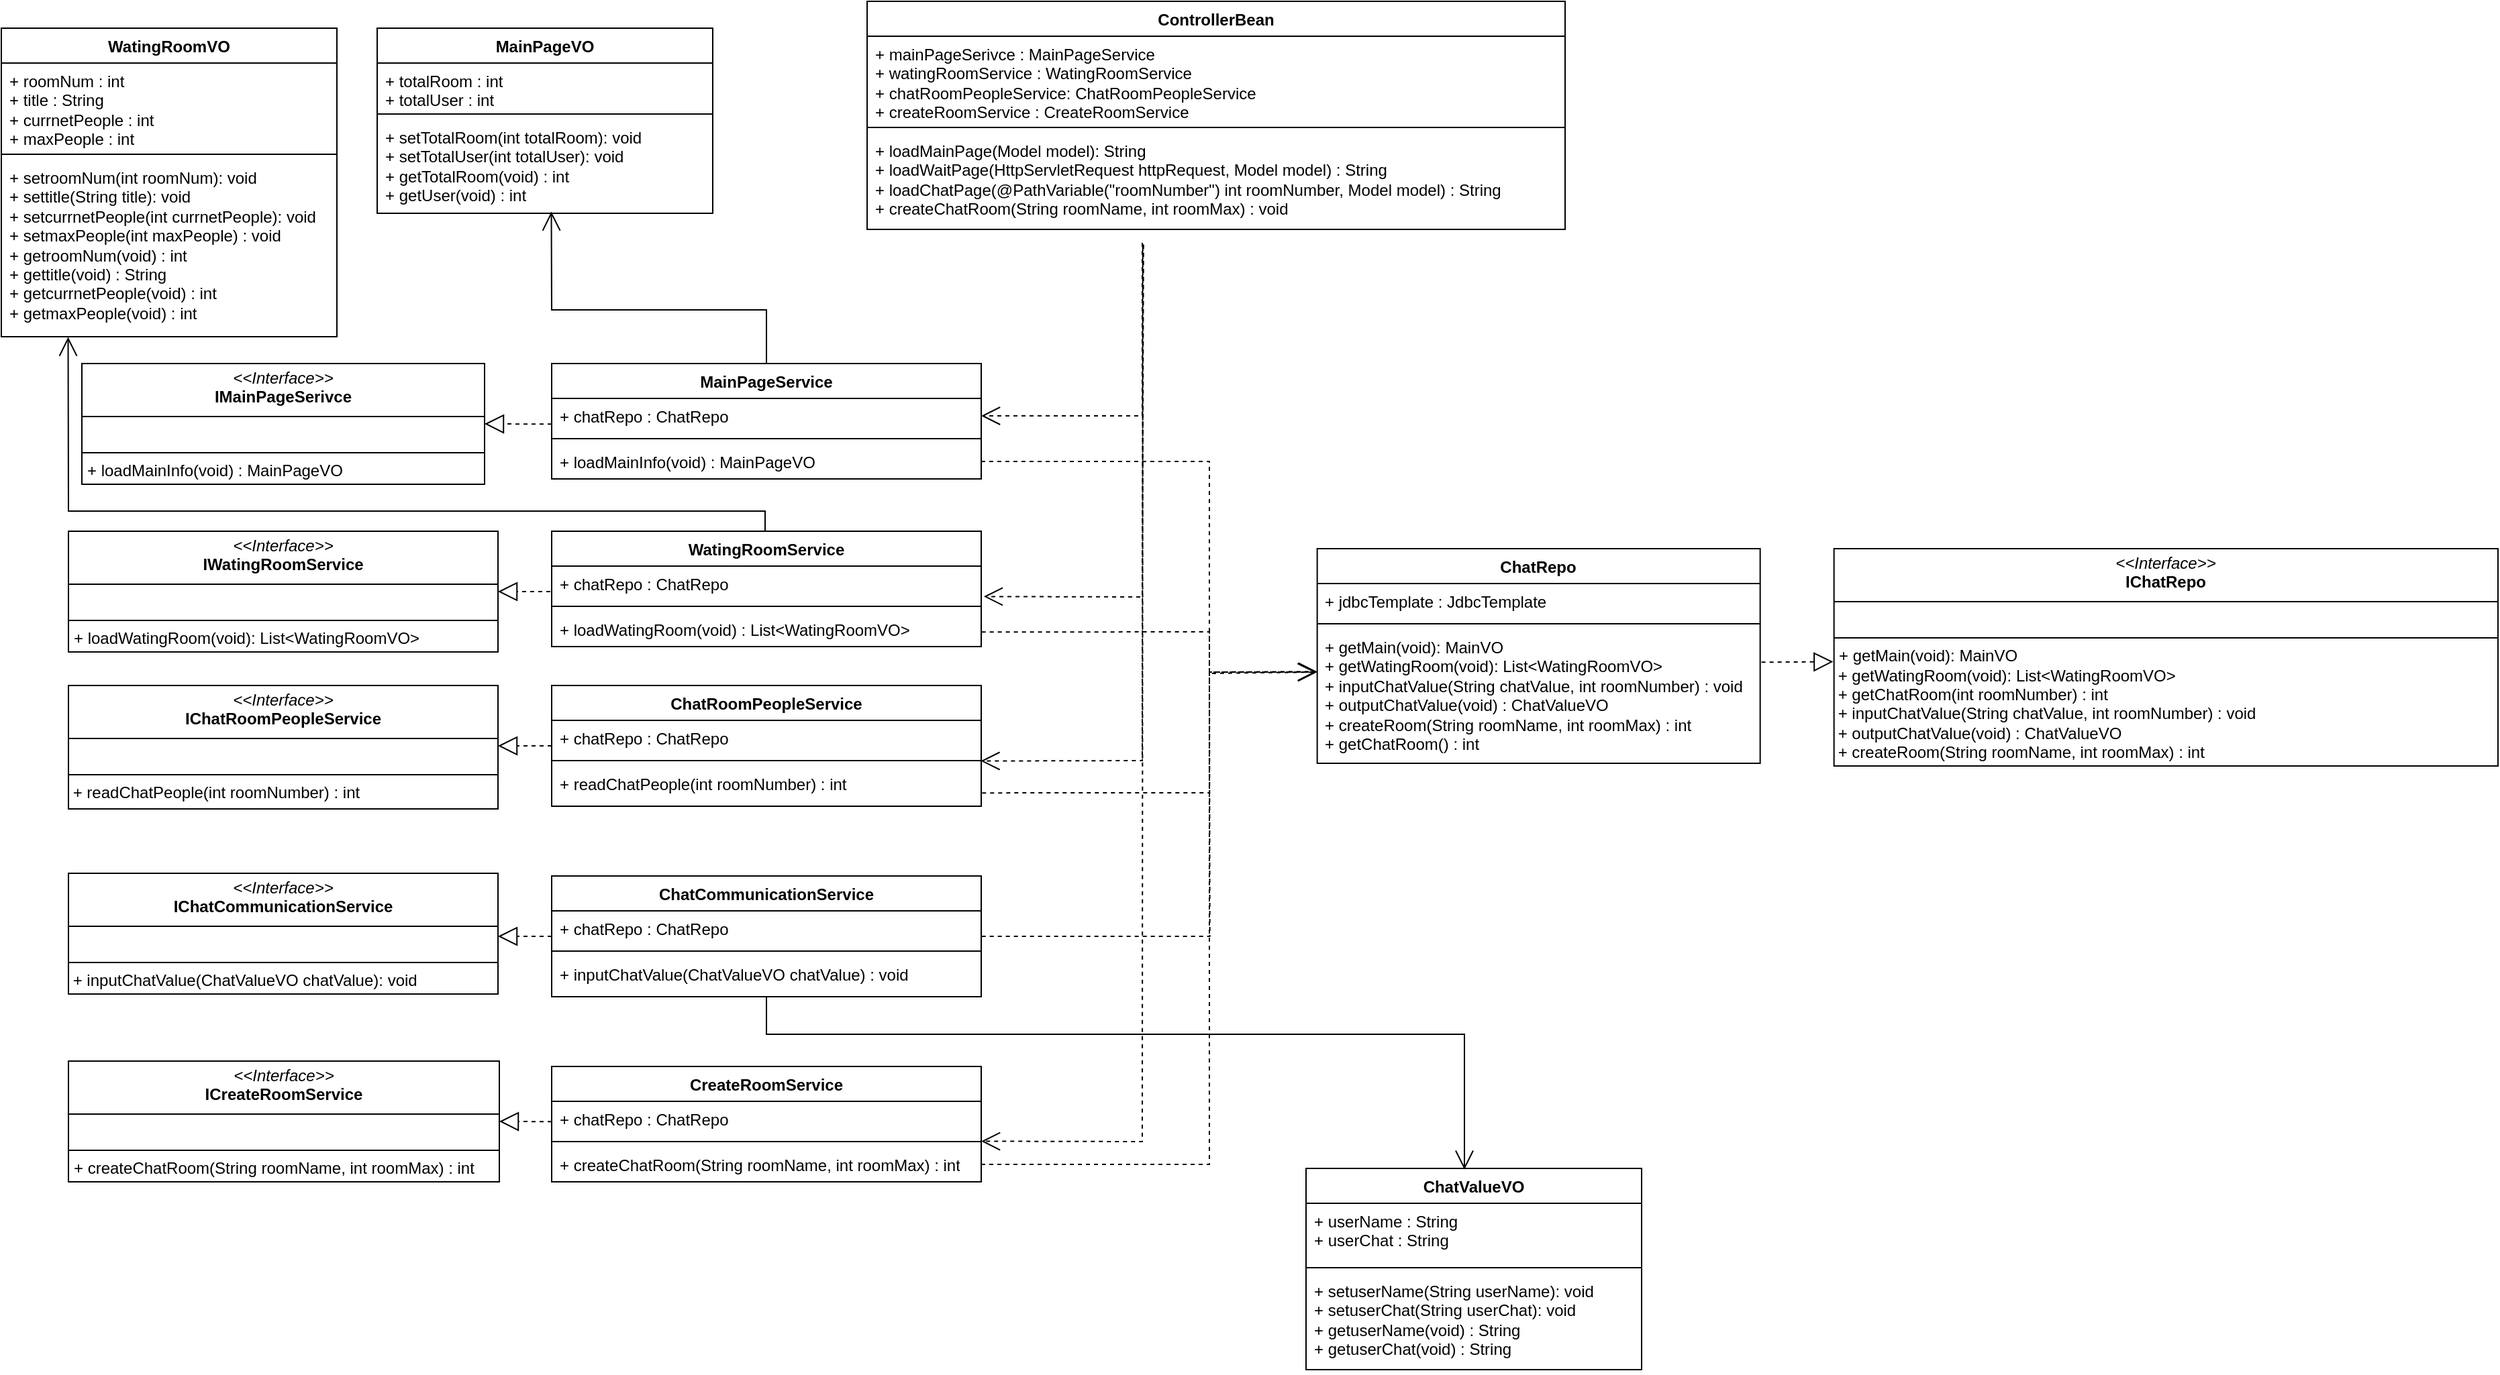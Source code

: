 <mxfile version="24.6.4" type="device">
  <diagram id="X54W6WDpiWwpCvBLdQSt" name="페이지-1">
    <mxGraphModel dx="2626" dy="980" grid="1" gridSize="10" guides="1" tooltips="1" connect="1" arrows="1" fold="1" page="1" pageScale="1" pageWidth="827" pageHeight="1169" math="0" shadow="0">
      <root>
        <mxCell id="0" />
        <mxCell id="1" parent="0" />
        <mxCell id="s_LERoi7OjflqJZzMfnl-5" value="MainPageService" style="swimlane;fontStyle=1;align=center;verticalAlign=top;childLayout=stackLayout;horizontal=1;startSize=26;horizontalStack=0;resizeParent=1;resizeParentMax=0;resizeLast=0;collapsible=1;marginBottom=0;whiteSpace=wrap;html=1;" parent="1" vertex="1">
          <mxGeometry x="-320" y="360" width="320" height="86" as="geometry" />
        </mxCell>
        <mxCell id="s_LERoi7OjflqJZzMfnl-6" value="+ chatRepo : ChatRepo" style="text;strokeColor=none;fillColor=none;align=left;verticalAlign=top;spacingLeft=4;spacingRight=4;overflow=hidden;rotatable=0;points=[[0,0.5],[1,0.5]];portConstraint=eastwest;whiteSpace=wrap;html=1;" parent="s_LERoi7OjflqJZzMfnl-5" vertex="1">
          <mxGeometry y="26" width="320" height="26" as="geometry" />
        </mxCell>
        <mxCell id="s_LERoi7OjflqJZzMfnl-7" value="" style="line;strokeWidth=1;fillColor=none;align=left;verticalAlign=middle;spacingTop=-1;spacingLeft=3;spacingRight=3;rotatable=0;labelPosition=right;points=[];portConstraint=eastwest;strokeColor=inherit;" parent="s_LERoi7OjflqJZzMfnl-5" vertex="1">
          <mxGeometry y="52" width="320" height="8" as="geometry" />
        </mxCell>
        <mxCell id="s_LERoi7OjflqJZzMfnl-8" value="+ loadMainInfo(void) : MainPageVO" style="text;strokeColor=none;fillColor=none;align=left;verticalAlign=top;spacingLeft=4;spacingRight=4;overflow=hidden;rotatable=0;points=[[0,0.5],[1,0.5]];portConstraint=eastwest;whiteSpace=wrap;html=1;" parent="s_LERoi7OjflqJZzMfnl-5" vertex="1">
          <mxGeometry y="60" width="320" height="26" as="geometry" />
        </mxCell>
        <mxCell id="s_LERoi7OjflqJZzMfnl-9" value="MainPageVO" style="swimlane;fontStyle=1;align=center;verticalAlign=top;childLayout=stackLayout;horizontal=1;startSize=26;horizontalStack=0;resizeParent=1;resizeParentMax=0;resizeLast=0;collapsible=1;marginBottom=0;whiteSpace=wrap;html=1;" parent="1" vertex="1">
          <mxGeometry x="-450" y="110" width="250" height="138" as="geometry" />
        </mxCell>
        <mxCell id="s_LERoi7OjflqJZzMfnl-10" value="+ totalRoom : int&lt;div&gt;+ totalUser : int&lt;/div&gt;" style="text;strokeColor=none;fillColor=none;align=left;verticalAlign=top;spacingLeft=4;spacingRight=4;overflow=hidden;rotatable=0;points=[[0,0.5],[1,0.5]];portConstraint=eastwest;whiteSpace=wrap;html=1;" parent="s_LERoi7OjflqJZzMfnl-9" vertex="1">
          <mxGeometry y="26" width="250" height="34" as="geometry" />
        </mxCell>
        <mxCell id="s_LERoi7OjflqJZzMfnl-11" value="" style="line;strokeWidth=1;fillColor=none;align=left;verticalAlign=middle;spacingTop=-1;spacingLeft=3;spacingRight=3;rotatable=0;labelPosition=right;points=[];portConstraint=eastwest;strokeColor=inherit;" parent="s_LERoi7OjflqJZzMfnl-9" vertex="1">
          <mxGeometry y="60" width="250" height="8" as="geometry" />
        </mxCell>
        <mxCell id="s_LERoi7OjflqJZzMfnl-12" value="+ setTotalRoom(int totalRoom): void&lt;div&gt;+ setTotalUser(int totalUser): void&lt;/div&gt;&lt;div&gt;+ getTotalRoom(void) : int&lt;/div&gt;&lt;div&gt;+ getUser(void) : int&lt;br&gt;&lt;/div&gt;" style="text;strokeColor=none;fillColor=none;align=left;verticalAlign=top;spacingLeft=4;spacingRight=4;overflow=hidden;rotatable=0;points=[[0,0.5],[1,0.5]];portConstraint=eastwest;whiteSpace=wrap;html=1;" parent="s_LERoi7OjflqJZzMfnl-9" vertex="1">
          <mxGeometry y="68" width="250" height="70" as="geometry" />
        </mxCell>
        <mxCell id="s_LERoi7OjflqJZzMfnl-22" value="&lt;p style=&quot;margin:0px;margin-top:4px;text-align:center;&quot;&gt;&lt;i&gt;&amp;lt;&amp;lt;Interface&amp;gt;&amp;gt;&lt;/i&gt;&lt;br&gt;&lt;b&gt;IMainPageSerivce&lt;/b&gt;&lt;/p&gt;&lt;hr size=&quot;1&quot; style=&quot;border-style:solid;&quot;&gt;&lt;p style=&quot;margin:0px;margin-left:4px;&quot;&gt;&lt;br&gt;&lt;/p&gt;&lt;hr size=&quot;1&quot; style=&quot;border-style:solid;&quot;&gt;&lt;p style=&quot;margin:0px;margin-left:4px;&quot;&gt;+ loadMainInfo(void) : MainPageVO&lt;br&gt;&lt;/p&gt;" style="verticalAlign=top;align=left;overflow=fill;html=1;whiteSpace=wrap;" parent="1" vertex="1">
          <mxGeometry x="-670" y="360" width="300" height="90" as="geometry" />
        </mxCell>
        <mxCell id="s_LERoi7OjflqJZzMfnl-23" value="" style="endArrow=block;dashed=1;endFill=0;endSize=12;html=1;rounded=0;exitX=0;exitY=0.736;exitDx=0;exitDy=0;exitPerimeter=0;entryX=1;entryY=0.5;entryDx=0;entryDy=0;" parent="1" source="s_LERoi7OjflqJZzMfnl-6" target="s_LERoi7OjflqJZzMfnl-22" edge="1">
          <mxGeometry width="160" relative="1" as="geometry">
            <mxPoint x="-410" y="325" as="sourcePoint" />
            <mxPoint x="-250" y="325" as="targetPoint" />
          </mxGeometry>
        </mxCell>
        <mxCell id="s_LERoi7OjflqJZzMfnl-24" value="WatingRoomService" style="swimlane;fontStyle=1;align=center;verticalAlign=top;childLayout=stackLayout;horizontal=1;startSize=26;horizontalStack=0;resizeParent=1;resizeParentMax=0;resizeLast=0;collapsible=1;marginBottom=0;whiteSpace=wrap;html=1;" parent="1" vertex="1">
          <mxGeometry x="-320" y="485" width="320" height="86" as="geometry" />
        </mxCell>
        <mxCell id="s_LERoi7OjflqJZzMfnl-25" value="+ chatRepo : ChatRepo" style="text;strokeColor=none;fillColor=none;align=left;verticalAlign=top;spacingLeft=4;spacingRight=4;overflow=hidden;rotatable=0;points=[[0,0.5],[1,0.5]];portConstraint=eastwest;whiteSpace=wrap;html=1;" parent="s_LERoi7OjflqJZzMfnl-24" vertex="1">
          <mxGeometry y="26" width="320" height="26" as="geometry" />
        </mxCell>
        <mxCell id="s_LERoi7OjflqJZzMfnl-26" value="" style="line;strokeWidth=1;fillColor=none;align=left;verticalAlign=middle;spacingTop=-1;spacingLeft=3;spacingRight=3;rotatable=0;labelPosition=right;points=[];portConstraint=eastwest;strokeColor=inherit;" parent="s_LERoi7OjflqJZzMfnl-24" vertex="1">
          <mxGeometry y="52" width="320" height="8" as="geometry" />
        </mxCell>
        <mxCell id="s_LERoi7OjflqJZzMfnl-27" value="+ loadWatingRoom(void) : List&amp;lt;WatingRoomVO&amp;gt;" style="text;strokeColor=none;fillColor=none;align=left;verticalAlign=top;spacingLeft=4;spacingRight=4;overflow=hidden;rotatable=0;points=[[0,0.5],[1,0.5]];portConstraint=eastwest;whiteSpace=wrap;html=1;" parent="s_LERoi7OjflqJZzMfnl-24" vertex="1">
          <mxGeometry y="60" width="320" height="26" as="geometry" />
        </mxCell>
        <mxCell id="s_LERoi7OjflqJZzMfnl-28" value="&lt;p style=&quot;margin:0px;margin-top:4px;text-align:center;&quot;&gt;&lt;i&gt;&amp;lt;&amp;lt;Interface&amp;gt;&amp;gt;&lt;/i&gt;&lt;br&gt;&lt;b&gt;I&lt;/b&gt;&lt;span style=&quot;font-weight: 700; background-color: initial;&quot;&gt;WatingRoomService&lt;/span&gt;&lt;/p&gt;&lt;hr size=&quot;1&quot; style=&quot;border-style:solid;&quot;&gt;&lt;p style=&quot;margin:0px;margin-left:4px;&quot;&gt;&lt;br&gt;&lt;/p&gt;&lt;hr size=&quot;1&quot; style=&quot;border-style:solid;&quot;&gt;&lt;p style=&quot;margin:0px;margin-left:4px;&quot;&gt;+ loadWatingRoom(void): List&amp;lt;WatingRoomVO&amp;gt;&lt;br&gt;&lt;/p&gt;" style="verticalAlign=top;align=left;overflow=fill;html=1;whiteSpace=wrap;" parent="1" vertex="1">
          <mxGeometry x="-680" y="485" width="320" height="90" as="geometry" />
        </mxCell>
        <mxCell id="s_LERoi7OjflqJZzMfnl-29" value="" style="endArrow=block;dashed=1;endFill=0;endSize=12;html=1;rounded=0;entryX=1;entryY=0.5;entryDx=0;entryDy=0;" parent="1" target="s_LERoi7OjflqJZzMfnl-28" edge="1">
          <mxGeometry width="160" relative="1" as="geometry">
            <mxPoint x="-321" y="530" as="sourcePoint" />
            <mxPoint x="-250" y="445" as="targetPoint" />
          </mxGeometry>
        </mxCell>
        <mxCell id="s_LERoi7OjflqJZzMfnl-30" value="WatingRoomVO" style="swimlane;fontStyle=1;align=center;verticalAlign=top;childLayout=stackLayout;horizontal=1;startSize=26;horizontalStack=0;resizeParent=1;resizeParentMax=0;resizeLast=0;collapsible=1;marginBottom=0;whiteSpace=wrap;html=1;" parent="1" vertex="1">
          <mxGeometry x="-730" y="110" width="250" height="230" as="geometry" />
        </mxCell>
        <mxCell id="s_LERoi7OjflqJZzMfnl-31" value="+ roomNum : int&lt;div&gt;+ title : String&lt;/div&gt;&lt;div&gt;+ currnetPeople : int&lt;/div&gt;&lt;div&gt;+ maxPeople : int&lt;/div&gt;" style="text;strokeColor=none;fillColor=none;align=left;verticalAlign=top;spacingLeft=4;spacingRight=4;overflow=hidden;rotatable=0;points=[[0,0.5],[1,0.5]];portConstraint=eastwest;whiteSpace=wrap;html=1;" parent="s_LERoi7OjflqJZzMfnl-30" vertex="1">
          <mxGeometry y="26" width="250" height="64" as="geometry" />
        </mxCell>
        <mxCell id="s_LERoi7OjflqJZzMfnl-32" value="" style="line;strokeWidth=1;fillColor=none;align=left;verticalAlign=middle;spacingTop=-1;spacingLeft=3;spacingRight=3;rotatable=0;labelPosition=right;points=[];portConstraint=eastwest;strokeColor=inherit;" parent="s_LERoi7OjflqJZzMfnl-30" vertex="1">
          <mxGeometry y="90" width="250" height="8" as="geometry" />
        </mxCell>
        <mxCell id="s_LERoi7OjflqJZzMfnl-33" value="+ setroomNum(int roomNum): void&lt;div&gt;+ settitle(String title): void&lt;/div&gt;&lt;div&gt;+ setcurrnetPeople(int currnetPeople): void&lt;br&gt;&lt;/div&gt;&lt;div&gt;+ setmaxPeople(int maxPeople) : void&lt;/div&gt;&lt;div&gt;+ getroomNum(void) : int&lt;/div&gt;&lt;div&gt;+ gettitle(void) : String&lt;br&gt;&lt;/div&gt;&lt;div&gt;+ getcurrnetPeople(void) : int&lt;br&gt;&lt;/div&gt;&lt;div&gt;+ getmaxPeople(void) : int&lt;/div&gt;" style="text;strokeColor=none;fillColor=none;align=left;verticalAlign=top;spacingLeft=4;spacingRight=4;overflow=hidden;rotatable=0;points=[[0,0.5],[1,0.5]];portConstraint=eastwest;whiteSpace=wrap;html=1;" parent="s_LERoi7OjflqJZzMfnl-30" vertex="1">
          <mxGeometry y="98" width="250" height="132" as="geometry" />
        </mxCell>
        <mxCell id="s_LERoi7OjflqJZzMfnl-39" value="&lt;p style=&quot;margin:0px;margin-top:4px;text-align:center;&quot;&gt;&lt;i&gt;&amp;lt;&amp;lt;Interface&amp;gt;&amp;gt;&lt;/i&gt;&lt;br&gt;&lt;b&gt;I&lt;/b&gt;&lt;span style=&quot;font-weight: 700; background-color: initial;&quot;&gt;ChatRoomPeopleService&lt;/span&gt;&lt;/p&gt;&lt;hr size=&quot;1&quot; style=&quot;border-style:solid;&quot;&gt;&lt;p style=&quot;margin:0px;margin-left:4px;&quot;&gt;&lt;br&gt;&lt;/p&gt;&lt;hr size=&quot;1&quot; style=&quot;border-style:solid;&quot;&gt;&lt;div&gt;&lt;span style=&quot;background-color: initial;&quot;&gt;&amp;nbsp;+ readChatPeople(int roomNumber) : int&lt;/span&gt;&lt;/div&gt;" style="verticalAlign=top;align=left;overflow=fill;html=1;whiteSpace=wrap;" parent="1" vertex="1">
          <mxGeometry x="-680" y="600" width="320" height="92" as="geometry" />
        </mxCell>
        <mxCell id="s_LERoi7OjflqJZzMfnl-40" value="" style="endArrow=block;dashed=1;endFill=0;endSize=12;html=1;rounded=0;exitX=0;exitY=0.731;exitDx=0;exitDy=0;exitPerimeter=0;" parent="1" edge="1">
          <mxGeometry width="160" relative="1" as="geometry">
            <mxPoint x="-320" y="645.006" as="sourcePoint" />
            <mxPoint x="-360" y="645" as="targetPoint" />
          </mxGeometry>
        </mxCell>
        <mxCell id="s_LERoi7OjflqJZzMfnl-45" value="ChatValueVO" style="swimlane;fontStyle=1;align=center;verticalAlign=top;childLayout=stackLayout;horizontal=1;startSize=26;horizontalStack=0;resizeParent=1;resizeParentMax=0;resizeLast=0;collapsible=1;marginBottom=0;whiteSpace=wrap;html=1;" parent="1" vertex="1">
          <mxGeometry x="242" y="960" width="250" height="150" as="geometry" />
        </mxCell>
        <mxCell id="s_LERoi7OjflqJZzMfnl-46" value="+ userName : String&lt;div&gt;+ userChat : String&lt;/div&gt;" style="text;strokeColor=none;fillColor=none;align=left;verticalAlign=top;spacingLeft=4;spacingRight=4;overflow=hidden;rotatable=0;points=[[0,0.5],[1,0.5]];portConstraint=eastwest;whiteSpace=wrap;html=1;" parent="s_LERoi7OjflqJZzMfnl-45" vertex="1">
          <mxGeometry y="26" width="250" height="44" as="geometry" />
        </mxCell>
        <mxCell id="s_LERoi7OjflqJZzMfnl-47" value="" style="line;strokeWidth=1;fillColor=none;align=left;verticalAlign=middle;spacingTop=-1;spacingLeft=3;spacingRight=3;rotatable=0;labelPosition=right;points=[];portConstraint=eastwest;strokeColor=inherit;" parent="s_LERoi7OjflqJZzMfnl-45" vertex="1">
          <mxGeometry y="70" width="250" height="8" as="geometry" />
        </mxCell>
        <mxCell id="s_LERoi7OjflqJZzMfnl-48" value="+ setuserName(String userName): void&lt;div&gt;+ setuserChat(String userChat): void&lt;br&gt;&lt;/div&gt;&lt;div&gt;+ getuserName(void) : String&lt;/div&gt;&lt;div&gt;+ getuserChat(void) : String&lt;br&gt;&lt;/div&gt;" style="text;strokeColor=none;fillColor=none;align=left;verticalAlign=top;spacingLeft=4;spacingRight=4;overflow=hidden;rotatable=0;points=[[0,0.5],[1,0.5]];portConstraint=eastwest;whiteSpace=wrap;html=1;" parent="s_LERoi7OjflqJZzMfnl-45" vertex="1">
          <mxGeometry y="78" width="250" height="72" as="geometry" />
        </mxCell>
        <mxCell id="s_LERoi7OjflqJZzMfnl-49" value="CreateRoomService" style="swimlane;fontStyle=1;align=center;verticalAlign=top;childLayout=stackLayout;horizontal=1;startSize=26;horizontalStack=0;resizeParent=1;resizeParentMax=0;resizeLast=0;collapsible=1;marginBottom=0;whiteSpace=wrap;html=1;" parent="1" vertex="1">
          <mxGeometry x="-320" y="884" width="320" height="86" as="geometry" />
        </mxCell>
        <mxCell id="s_LERoi7OjflqJZzMfnl-50" value="+ chatRepo : ChatRepo" style="text;strokeColor=none;fillColor=none;align=left;verticalAlign=top;spacingLeft=4;spacingRight=4;overflow=hidden;rotatable=0;points=[[0,0.5],[1,0.5]];portConstraint=eastwest;whiteSpace=wrap;html=1;" parent="s_LERoi7OjflqJZzMfnl-49" vertex="1">
          <mxGeometry y="26" width="320" height="26" as="geometry" />
        </mxCell>
        <mxCell id="s_LERoi7OjflqJZzMfnl-51" value="" style="line;strokeWidth=1;fillColor=none;align=left;verticalAlign=middle;spacingTop=-1;spacingLeft=3;spacingRight=3;rotatable=0;labelPosition=right;points=[];portConstraint=eastwest;strokeColor=inherit;" parent="s_LERoi7OjflqJZzMfnl-49" vertex="1">
          <mxGeometry y="52" width="320" height="8" as="geometry" />
        </mxCell>
        <mxCell id="s_LERoi7OjflqJZzMfnl-52" value="&lt;div style=&quot;text-align: center;&quot;&gt;&lt;span style=&quot;background-color: initial;&quot;&gt;+ createChatRoom(String roomName, int roomMax)&amp;nbsp;&lt;/span&gt;&lt;span style=&quot;background-color: initial;&quot;&gt;: int&lt;/span&gt;&lt;/div&gt;" style="text;strokeColor=none;fillColor=none;align=left;verticalAlign=top;spacingLeft=4;spacingRight=4;overflow=hidden;rotatable=0;points=[[0,0.5],[1,0.5]];portConstraint=eastwest;whiteSpace=wrap;html=1;" parent="s_LERoi7OjflqJZzMfnl-49" vertex="1">
          <mxGeometry y="60" width="320" height="26" as="geometry" />
        </mxCell>
        <mxCell id="s_LERoi7OjflqJZzMfnl-53" value="&lt;p style=&quot;margin:0px;margin-top:4px;text-align:center;&quot;&gt;&lt;i&gt;&amp;lt;&amp;lt;Interface&amp;gt;&amp;gt;&lt;/i&gt;&lt;br&gt;&lt;b&gt;I&lt;/b&gt;&lt;span style=&quot;font-weight: 700; background-color: initial;&quot;&gt;CreateRoomService&lt;/span&gt;&lt;/p&gt;&lt;hr size=&quot;1&quot; style=&quot;border-style:solid;&quot;&gt;&lt;p style=&quot;margin:0px;margin-left:4px;&quot;&gt;&lt;br&gt;&lt;/p&gt;&lt;hr size=&quot;1&quot; style=&quot;border-style:solid;&quot;&gt;&lt;p style=&quot;margin:0px;margin-left:4px;&quot;&gt;&lt;span style=&quot;text-align: center; background-color: initial;&quot;&gt;+ createChatRoom(String roomName, int roomMax)&amp;nbsp;&lt;/span&gt;&lt;span style=&quot;text-align: center; background-color: initial;&quot;&gt;: int&lt;/span&gt;&lt;br&gt;&lt;/p&gt;" style="verticalAlign=top;align=left;overflow=fill;html=1;whiteSpace=wrap;" parent="1" vertex="1">
          <mxGeometry x="-680" y="880" width="321" height="90" as="geometry" />
        </mxCell>
        <mxCell id="s_LERoi7OjflqJZzMfnl-54" value="" style="endArrow=block;dashed=1;endFill=0;endSize=12;html=1;rounded=0;exitX=0;exitY=0.581;exitDx=0;exitDy=0;entryX=1;entryY=0.5;entryDx=0;entryDy=0;exitPerimeter=0;" parent="1" source="s_LERoi7OjflqJZzMfnl-50" target="s_LERoi7OjflqJZzMfnl-53" edge="1">
          <mxGeometry width="160" relative="1" as="geometry">
            <mxPoint x="-320" y="926" as="sourcePoint" />
            <mxPoint x="-249" y="840" as="targetPoint" />
          </mxGeometry>
        </mxCell>
        <mxCell id="s_LERoi7OjflqJZzMfnl-57" value="" style="endArrow=block;dashed=1;endFill=0;endSize=12;html=1;rounded=0;exitX=1.003;exitY=0.274;exitDx=0;exitDy=0;exitPerimeter=0;entryX=-0.002;entryY=0.562;entryDx=0;entryDy=0;entryPerimeter=0;" parent="1" edge="1">
          <mxGeometry width="160" relative="1" as="geometry">
            <mxPoint x="581.32" y="582.66" as="sourcePoint" />
            <mxPoint x="634.688" y="582.3" as="targetPoint" />
          </mxGeometry>
        </mxCell>
        <mxCell id="s_LERoi7OjflqJZzMfnl-59" value="" style="endArrow=open;endSize=12;dashed=1;html=1;rounded=0;entryX=1;entryY=0.5;entryDx=0;entryDy=0;" parent="1" target="s_LERoi7OjflqJZzMfnl-6" edge="1">
          <mxGeometry width="160" relative="1" as="geometry">
            <mxPoint x="120" y="270" as="sourcePoint" />
            <mxPoint x="300" y="460" as="targetPoint" />
            <Array as="points">
              <mxPoint x="120" y="399" />
            </Array>
          </mxGeometry>
        </mxCell>
        <mxCell id="s_LERoi7OjflqJZzMfnl-60" value="" style="endArrow=open;endSize=12;dashed=1;html=1;rounded=0;exitX=0.396;exitY=1.018;exitDx=0;exitDy=0;exitPerimeter=0;entryX=1.006;entryY=0.872;entryDx=0;entryDy=0;entryPerimeter=0;" parent="1" target="s_LERoi7OjflqJZzMfnl-25" edge="1">
          <mxGeometry x="0.571" y="102" width="160" relative="1" as="geometry">
            <mxPoint x="120.92" y="271.476" as="sourcePoint" />
            <mxPoint x="310" y="380" as="targetPoint" />
            <Array as="points">
              <mxPoint x="120" y="534" />
            </Array>
            <mxPoint as="offset" />
          </mxGeometry>
        </mxCell>
        <mxCell id="s_LERoi7OjflqJZzMfnl-61" value="" style="endArrow=open;endSize=12;dashed=1;html=1;rounded=0;entryX=0.999;entryY=1.165;entryDx=0;entryDy=0;entryPerimeter=0;exitX=0.395;exitY=1.01;exitDx=0;exitDy=0;exitPerimeter=0;" parent="1" edge="1">
          <mxGeometry x="0.571" y="102" width="160" relative="1" as="geometry">
            <mxPoint x="120.4" y="270.82" as="sourcePoint" />
            <mxPoint x="-0.32" y="656.29" as="targetPoint" />
            <Array as="points">
              <mxPoint x="120" y="656" />
            </Array>
            <mxPoint as="offset" />
          </mxGeometry>
        </mxCell>
        <mxCell id="s_LERoi7OjflqJZzMfnl-62" value="" style="endArrow=open;endSize=12;dashed=1;html=1;rounded=0;entryX=1;entryY=0.467;entryDx=0;entryDy=0;entryPerimeter=0;exitX=0.395;exitY=1.041;exitDx=0;exitDy=0;exitPerimeter=0;" parent="1" target="s_LERoi7OjflqJZzMfnl-51" edge="1">
          <mxGeometry x="0.571" y="102" width="160" relative="1" as="geometry">
            <mxPoint x="120.4" y="273.362" as="sourcePoint" />
            <mxPoint x="10" y="711" as="targetPoint" />
            <Array as="points">
              <mxPoint x="120" y="940" />
            </Array>
            <mxPoint as="offset" />
          </mxGeometry>
        </mxCell>
        <mxCell id="s_LERoi7OjflqJZzMfnl-63" value="" style="endArrow=open;endSize=12;dashed=1;html=1;rounded=0;exitX=1;exitY=0.5;exitDx=0;exitDy=0;entryX=-0.001;entryY=0.356;entryDx=0;entryDy=0;entryPerimeter=0;" parent="1" source="s_LERoi7OjflqJZzMfnl-8" edge="1">
          <mxGeometry width="160" relative="1" as="geometry">
            <mxPoint x="10" y="610" as="sourcePoint" />
            <mxPoint x="250.0" y="590.04" as="targetPoint" />
            <Array as="points">
              <mxPoint x="170" y="433" />
              <mxPoint x="170" y="591" />
            </Array>
          </mxGeometry>
        </mxCell>
        <mxCell id="s_LERoi7OjflqJZzMfnl-64" value="" style="endArrow=open;endSize=12;dashed=1;html=1;rounded=0;exitX=1.001;exitY=0.583;exitDx=0;exitDy=0;exitPerimeter=0;" parent="1" source="s_LERoi7OjflqJZzMfnl-27" edge="1">
          <mxGeometry width="160" relative="1" as="geometry">
            <mxPoint x="10" y="443" as="sourcePoint" />
            <mxPoint x="250" y="590" as="targetPoint" />
            <Array as="points">
              <mxPoint x="170" y="560" />
              <mxPoint x="170" y="590" />
            </Array>
          </mxGeometry>
        </mxCell>
        <mxCell id="s_LERoi7OjflqJZzMfnl-66" value="" style="endArrow=open;endSize=12;dashed=1;html=1;rounded=0;exitX=1.002;exitY=0.669;exitDx=0;exitDy=0;entryX=0;entryY=0.354;entryDx=0;entryDy=0;entryPerimeter=0;exitPerimeter=0;" parent="1" edge="1">
          <mxGeometry width="160" relative="1" as="geometry">
            <mxPoint x="0.64" y="680.07" as="sourcePoint" />
            <mxPoint x="250.33" y="589.86" as="targetPoint" />
            <Array as="points">
              <mxPoint x="170" y="680" />
              <mxPoint x="170" y="590" />
            </Array>
          </mxGeometry>
        </mxCell>
        <mxCell id="s_LERoi7OjflqJZzMfnl-67" value="" style="endArrow=open;endSize=12;dashed=1;html=1;rounded=0;exitX=1;exitY=0.5;exitDx=0;exitDy=0;" parent="1" source="s_LERoi7OjflqJZzMfnl-52" edge="1">
          <mxGeometry width="160" relative="1" as="geometry">
            <mxPoint x="10" y="690" as="sourcePoint" />
            <mxPoint x="250" y="590" as="targetPoint" />
            <Array as="points">
              <mxPoint x="170" y="957" />
              <mxPoint x="170" y="590" />
            </Array>
          </mxGeometry>
        </mxCell>
        <mxCell id="s_LERoi7OjflqJZzMfnl-68" value="" style="endArrow=open;endFill=1;endSize=12;html=1;rounded=0;exitX=0.5;exitY=0;exitDx=0;exitDy=0;entryX=0.519;entryY=0.983;entryDx=0;entryDy=0;entryPerimeter=0;" parent="1" source="s_LERoi7OjflqJZzMfnl-5" target="s_LERoi7OjflqJZzMfnl-12" edge="1">
          <mxGeometry width="160" relative="1" as="geometry">
            <mxPoint x="-290" y="470" as="sourcePoint" />
            <mxPoint x="-320" y="250" as="targetPoint" />
            <Array as="points">
              <mxPoint x="-160" y="320" />
              <mxPoint x="-320" y="320" />
            </Array>
          </mxGeometry>
        </mxCell>
        <mxCell id="s_LERoi7OjflqJZzMfnl-69" value="" style="endArrow=open;endFill=1;endSize=12;html=1;rounded=0;exitX=0.5;exitY=0;exitDx=0;exitDy=0;entryX=0.199;entryY=1.002;entryDx=0;entryDy=0;entryPerimeter=0;" parent="1" target="s_LERoi7OjflqJZzMfnl-33" edge="1">
          <mxGeometry width="160" relative="1" as="geometry">
            <mxPoint x="-161" y="485" as="sourcePoint" />
            <mxPoint x="-680.75" y="301.122" as="targetPoint" />
            <Array as="points">
              <mxPoint x="-161" y="470" />
              <mxPoint x="-680" y="470" />
            </Array>
          </mxGeometry>
        </mxCell>
        <mxCell id="s_LERoi7OjflqJZzMfnl-72" value="" style="endArrow=open;endFill=1;endSize=12;html=1;rounded=0;entryX=0.472;entryY=0.006;entryDx=0;entryDy=0;entryPerimeter=0;exitX=0.5;exitY=1.016;exitDx=0;exitDy=0;exitPerimeter=0;" parent="1" source="Z93SUmSkzYvUgTziab1I-9" target="s_LERoi7OjflqJZzMfnl-45" edge="1">
          <mxGeometry width="160" relative="1" as="geometry">
            <mxPoint x="-151" y="710" as="sourcePoint" />
            <mxPoint x="209" y="890" as="targetPoint" />
            <Array as="points">
              <mxPoint x="-160" y="860" />
              <mxPoint x="360" y="860" />
            </Array>
          </mxGeometry>
        </mxCell>
        <mxCell id="Z93SUmSkzYvUgTziab1I-6" value="ChatCommunicationService" style="swimlane;fontStyle=1;align=center;verticalAlign=top;childLayout=stackLayout;horizontal=1;startSize=26;horizontalStack=0;resizeParent=1;resizeParentMax=0;resizeLast=0;collapsible=1;marginBottom=0;whiteSpace=wrap;html=1;" parent="1" vertex="1">
          <mxGeometry x="-320" y="742" width="320" height="90" as="geometry" />
        </mxCell>
        <mxCell id="Z93SUmSkzYvUgTziab1I-7" value="+ chatRepo : ChatRepo" style="text;strokeColor=none;fillColor=none;align=left;verticalAlign=top;spacingLeft=4;spacingRight=4;overflow=hidden;rotatable=0;points=[[0,0.5],[1,0.5]];portConstraint=eastwest;whiteSpace=wrap;html=1;" parent="Z93SUmSkzYvUgTziab1I-6" vertex="1">
          <mxGeometry y="26" width="320" height="26" as="geometry" />
        </mxCell>
        <mxCell id="Z93SUmSkzYvUgTziab1I-8" value="" style="line;strokeWidth=1;fillColor=none;align=left;verticalAlign=middle;spacingTop=-1;spacingLeft=3;spacingRight=3;rotatable=0;labelPosition=right;points=[];portConstraint=eastwest;strokeColor=inherit;" parent="Z93SUmSkzYvUgTziab1I-6" vertex="1">
          <mxGeometry y="52" width="320" height="8" as="geometry" />
        </mxCell>
        <mxCell id="Z93SUmSkzYvUgTziab1I-9" value="&lt;div style=&quot;&quot;&gt;&lt;span style=&quot;background-color: initial;&quot;&gt;+ inputChatValue(ChatValueVO chatValue)&amp;nbsp;&lt;/span&gt;&lt;span style=&quot;background-color: initial;&quot;&gt;: void&lt;/span&gt;&lt;br&gt;&lt;/div&gt;" style="text;strokeColor=none;fillColor=none;align=left;verticalAlign=top;spacingLeft=4;spacingRight=4;overflow=hidden;rotatable=0;points=[[0,0.5],[1,0.5]];portConstraint=eastwest;whiteSpace=wrap;html=1;" parent="Z93SUmSkzYvUgTziab1I-6" vertex="1">
          <mxGeometry y="60" width="320" height="30" as="geometry" />
        </mxCell>
        <mxCell id="Z93SUmSkzYvUgTziab1I-10" value="&lt;p style=&quot;margin:0px;margin-top:4px;text-align:center;&quot;&gt;&lt;i&gt;&amp;lt;&amp;lt;Interface&amp;gt;&amp;gt;&lt;/i&gt;&lt;br&gt;&lt;b&gt;IChat&lt;/b&gt;&lt;span style=&quot;background-color: initial;&quot;&gt;&lt;b&gt;CommunicationService&lt;/b&gt;&lt;/span&gt;&lt;/p&gt;&lt;hr size=&quot;1&quot; style=&quot;border-style:solid;&quot;&gt;&lt;p style=&quot;margin:0px;margin-left:4px;&quot;&gt;&lt;br&gt;&lt;/p&gt;&lt;hr size=&quot;1&quot; style=&quot;border-style:solid;&quot;&gt;&lt;div&gt;&lt;span style=&quot;background-color: initial;&quot;&gt;&amp;nbsp;&lt;/span&gt;&lt;span style=&quot;background-color: initial; text-align: center;&quot;&gt;+ inputChatValue(ChatValueVO chatValue)&lt;/span&gt;&lt;span style=&quot;background-color: initial; text-align: center;&quot;&gt;: void&lt;/span&gt;&lt;/div&gt;" style="verticalAlign=top;align=left;overflow=fill;html=1;whiteSpace=wrap;" parent="1" vertex="1">
          <mxGeometry x="-680" y="740" width="320" height="90" as="geometry" />
        </mxCell>
        <mxCell id="Z93SUmSkzYvUgTziab1I-11" value="" style="endArrow=block;dashed=1;endFill=0;endSize=12;html=1;rounded=0;exitX=0;exitY=0.731;exitDx=0;exitDy=0;exitPerimeter=0;" parent="1" source="Z93SUmSkzYvUgTziab1I-7" edge="1">
          <mxGeometry width="160" relative="1" as="geometry">
            <mxPoint x="-410" y="702" as="sourcePoint" />
            <mxPoint x="-360" y="787" as="targetPoint" />
          </mxGeometry>
        </mxCell>
        <mxCell id="Z93SUmSkzYvUgTziab1I-26" value="ChatRoomPeopleService" style="swimlane;fontStyle=1;align=center;verticalAlign=top;childLayout=stackLayout;horizontal=1;startSize=26;horizontalStack=0;resizeParent=1;resizeParentMax=0;resizeLast=0;collapsible=1;marginBottom=0;whiteSpace=wrap;html=1;" parent="1" vertex="1">
          <mxGeometry x="-320" y="600" width="320" height="90" as="geometry" />
        </mxCell>
        <mxCell id="Z93SUmSkzYvUgTziab1I-27" value="+ chatRepo : ChatRepo" style="text;strokeColor=none;fillColor=none;align=left;verticalAlign=top;spacingLeft=4;spacingRight=4;overflow=hidden;rotatable=0;points=[[0,0.5],[1,0.5]];portConstraint=eastwest;whiteSpace=wrap;html=1;" parent="Z93SUmSkzYvUgTziab1I-26" vertex="1">
          <mxGeometry y="26" width="320" height="26" as="geometry" />
        </mxCell>
        <mxCell id="Z93SUmSkzYvUgTziab1I-28" value="" style="line;strokeWidth=1;fillColor=none;align=left;verticalAlign=middle;spacingTop=-1;spacingLeft=3;spacingRight=3;rotatable=0;labelPosition=right;points=[];portConstraint=eastwest;strokeColor=inherit;" parent="Z93SUmSkzYvUgTziab1I-26" vertex="1">
          <mxGeometry y="52" width="320" height="8" as="geometry" />
        </mxCell>
        <mxCell id="Z93SUmSkzYvUgTziab1I-29" value="&lt;div style=&quot;&quot;&gt;&lt;span style=&quot;background-color: initial;&quot;&gt;+ readChatPeople(int roomNumber) : int&lt;/span&gt;&lt;/div&gt;" style="text;strokeColor=none;fillColor=none;align=left;verticalAlign=top;spacingLeft=4;spacingRight=4;overflow=hidden;rotatable=0;points=[[0,0.5],[1,0.5]];portConstraint=eastwest;whiteSpace=wrap;html=1;" parent="Z93SUmSkzYvUgTziab1I-26" vertex="1">
          <mxGeometry y="60" width="320" height="30" as="geometry" />
        </mxCell>
        <mxCell id="Z93SUmSkzYvUgTziab1I-34" value="&lt;p style=&quot;margin:0px;margin-top:4px;text-align:center;&quot;&gt;&lt;i&gt;&amp;lt;&amp;lt;Interface&amp;gt;&amp;gt;&lt;/i&gt;&lt;br&gt;&lt;b&gt;IChatRepo&lt;/b&gt;&lt;/p&gt;&lt;hr size=&quot;1&quot; style=&quot;border-style:solid;&quot;&gt;&lt;p style=&quot;margin:0px;margin-left:4px;&quot;&gt;&lt;br&gt;&lt;/p&gt;&lt;hr size=&quot;1&quot; style=&quot;border-style:solid;&quot;&gt;&lt;p style=&quot;margin:0px;margin-left:4px;&quot;&gt;+ getMain(void): MainVO&lt;/p&gt;&lt;div&gt;&amp;nbsp;+ getWatingRoom(void):&amp;nbsp;&lt;span style=&quot;background-color: initial;&quot;&gt;List&amp;lt;WatingRoomVO&amp;gt;&lt;/span&gt;&lt;/div&gt;&lt;div&gt;&lt;span style=&quot;background-color: initial;&quot;&gt;&amp;nbsp;+&amp;nbsp;getChatRoom(int roomNumber) : int&lt;/span&gt;&lt;/div&gt;&lt;div&gt;&amp;nbsp;+ inputChatValue(String chatValue, int roomNumber) : void&lt;/div&gt;&lt;div&gt;&amp;nbsp;+ outputChatValue(void) : ChatValueVO&lt;/div&gt;&lt;div&gt;&amp;nbsp;+ createRoom(String roomName, int roomMax) : int&lt;/div&gt;&lt;div&gt;&lt;br&gt;&lt;/div&gt;" style="verticalAlign=top;align=left;overflow=fill;html=1;whiteSpace=wrap;" parent="1" vertex="1">
          <mxGeometry x="635.33" y="498" width="494.67" height="162" as="geometry" />
        </mxCell>
        <mxCell id="Z93SUmSkzYvUgTziab1I-35" value="" style="endArrow=open;endSize=12;dashed=1;html=1;rounded=0;exitX=1;exitY=0.5;exitDx=0;exitDy=0;entryX=0;entryY=0.317;entryDx=0;entryDy=0;entryPerimeter=0;" parent="1" edge="1">
          <mxGeometry width="160" relative="1" as="geometry">
            <mxPoint x="0.33" y="787" as="sourcePoint" />
            <mxPoint x="250.33" y="589.7" as="targetPoint" />
            <Array as="points">
              <mxPoint x="170.33" y="787" />
              <mxPoint x="170" y="590" />
            </Array>
          </mxGeometry>
        </mxCell>
        <mxCell id="Z93SUmSkzYvUgTziab1I-36" value="ChatRepo" style="swimlane;fontStyle=1;align=center;verticalAlign=top;childLayout=stackLayout;horizontal=1;startSize=26;horizontalStack=0;resizeParent=1;resizeParentMax=0;resizeLast=0;collapsible=1;marginBottom=0;whiteSpace=wrap;html=1;" parent="1" vertex="1">
          <mxGeometry x="250.33" y="498" width="330" height="160" as="geometry" />
        </mxCell>
        <mxCell id="Z93SUmSkzYvUgTziab1I-37" value="+ jdbcTemplate : JdbcTemplate" style="text;strokeColor=none;fillColor=none;align=left;verticalAlign=top;spacingLeft=4;spacingRight=4;overflow=hidden;rotatable=0;points=[[0,0.5],[1,0.5]];portConstraint=eastwest;whiteSpace=wrap;html=1;" parent="Z93SUmSkzYvUgTziab1I-36" vertex="1">
          <mxGeometry y="26" width="330" height="26" as="geometry" />
        </mxCell>
        <mxCell id="Z93SUmSkzYvUgTziab1I-38" value="" style="line;strokeWidth=1;fillColor=none;align=left;verticalAlign=middle;spacingTop=-1;spacingLeft=3;spacingRight=3;rotatable=0;labelPosition=right;points=[];portConstraint=eastwest;strokeColor=inherit;" parent="Z93SUmSkzYvUgTziab1I-36" vertex="1">
          <mxGeometry y="52" width="330" height="8" as="geometry" />
        </mxCell>
        <mxCell id="Z93SUmSkzYvUgTziab1I-39" value="+ getMain(void): MainVO&lt;div&gt;+ getWatingRoom(void): List&amp;lt;WatingRoomVO&amp;gt;&lt;br&gt;&lt;/div&gt;&lt;div&gt;+ inputChatValue(String chatValue, int roomNumber) : void&lt;/div&gt;&lt;div&gt;+ outputChatValue(void) : ChatValueVO&lt;/div&gt;&lt;div&gt;+ createRoom(String roomName, int roomMax) : int&lt;/div&gt;&lt;div&gt;+&amp;nbsp;getChatRoom() : int&lt;/div&gt;" style="text;strokeColor=none;fillColor=none;align=left;verticalAlign=top;spacingLeft=4;spacingRight=4;overflow=hidden;rotatable=0;points=[[0,0.5],[1,0.5]];portConstraint=eastwest;whiteSpace=wrap;html=1;" parent="Z93SUmSkzYvUgTziab1I-36" vertex="1">
          <mxGeometry y="60" width="330" height="100" as="geometry" />
        </mxCell>
        <mxCell id="PzdctUlgbh5XJ8dcOSrD-2" value="ControllerBean" style="swimlane;fontStyle=1;align=center;verticalAlign=top;childLayout=stackLayout;horizontal=1;startSize=26;horizontalStack=0;resizeParent=1;resizeParentMax=0;resizeLast=0;collapsible=1;marginBottom=0;whiteSpace=wrap;html=1;" vertex="1" parent="1">
          <mxGeometry x="-85" y="90" width="520" height="170" as="geometry" />
        </mxCell>
        <mxCell id="PzdctUlgbh5XJ8dcOSrD-3" value="&lt;div&gt;+ mainPageSerivce : MainPageService&lt;/div&gt;&lt;div&gt;+ watingRoomService : WatingRoomService&lt;/div&gt;&lt;div&gt;+ chatRoomPeopleService: ChatRoomPeopleService&lt;/div&gt;&lt;div&gt;+ createRoomService : CreateRoomService&lt;/div&gt;" style="text;strokeColor=none;fillColor=none;align=left;verticalAlign=top;spacingLeft=4;spacingRight=4;overflow=hidden;rotatable=0;points=[[0,0.5],[1,0.5]];portConstraint=eastwest;whiteSpace=wrap;html=1;" vertex="1" parent="PzdctUlgbh5XJ8dcOSrD-2">
          <mxGeometry y="26" width="520" height="64" as="geometry" />
        </mxCell>
        <mxCell id="PzdctUlgbh5XJ8dcOSrD-4" value="" style="line;strokeWidth=1;fillColor=none;align=left;verticalAlign=middle;spacingTop=-1;spacingLeft=3;spacingRight=3;rotatable=0;labelPosition=right;points=[];portConstraint=eastwest;strokeColor=inherit;" vertex="1" parent="PzdctUlgbh5XJ8dcOSrD-2">
          <mxGeometry y="90" width="520" height="8" as="geometry" />
        </mxCell>
        <mxCell id="PzdctUlgbh5XJ8dcOSrD-5" value="+ loadMainPage(Model model): String&lt;div&gt;+ loadWaitPage(HttpServletRequest httpRequest, Model model) :&amp;nbsp;&lt;span style=&quot;background-color: initial;&quot;&gt;String&lt;/span&gt;&lt;/div&gt;&lt;div&gt;&lt;span style=&quot;background-color: initial;&quot;&gt;+ loadChatPage(@PathVariable(&quot;roomNumber&quot;) int roomNumber, Model model) : String&lt;/span&gt;&lt;/div&gt;&lt;div&gt;&lt;span style=&quot;background-color: initial;&quot;&gt;+ createChatRoom(String roomName, int roomMax) : void&lt;/span&gt;&lt;/div&gt;" style="text;strokeColor=none;fillColor=none;align=left;verticalAlign=top;spacingLeft=4;spacingRight=4;overflow=hidden;rotatable=0;points=[[0,0.5],[1,0.5]];portConstraint=eastwest;whiteSpace=wrap;html=1;" vertex="1" parent="PzdctUlgbh5XJ8dcOSrD-2">
          <mxGeometry y="98" width="520" height="72" as="geometry" />
        </mxCell>
      </root>
    </mxGraphModel>
  </diagram>
</mxfile>
